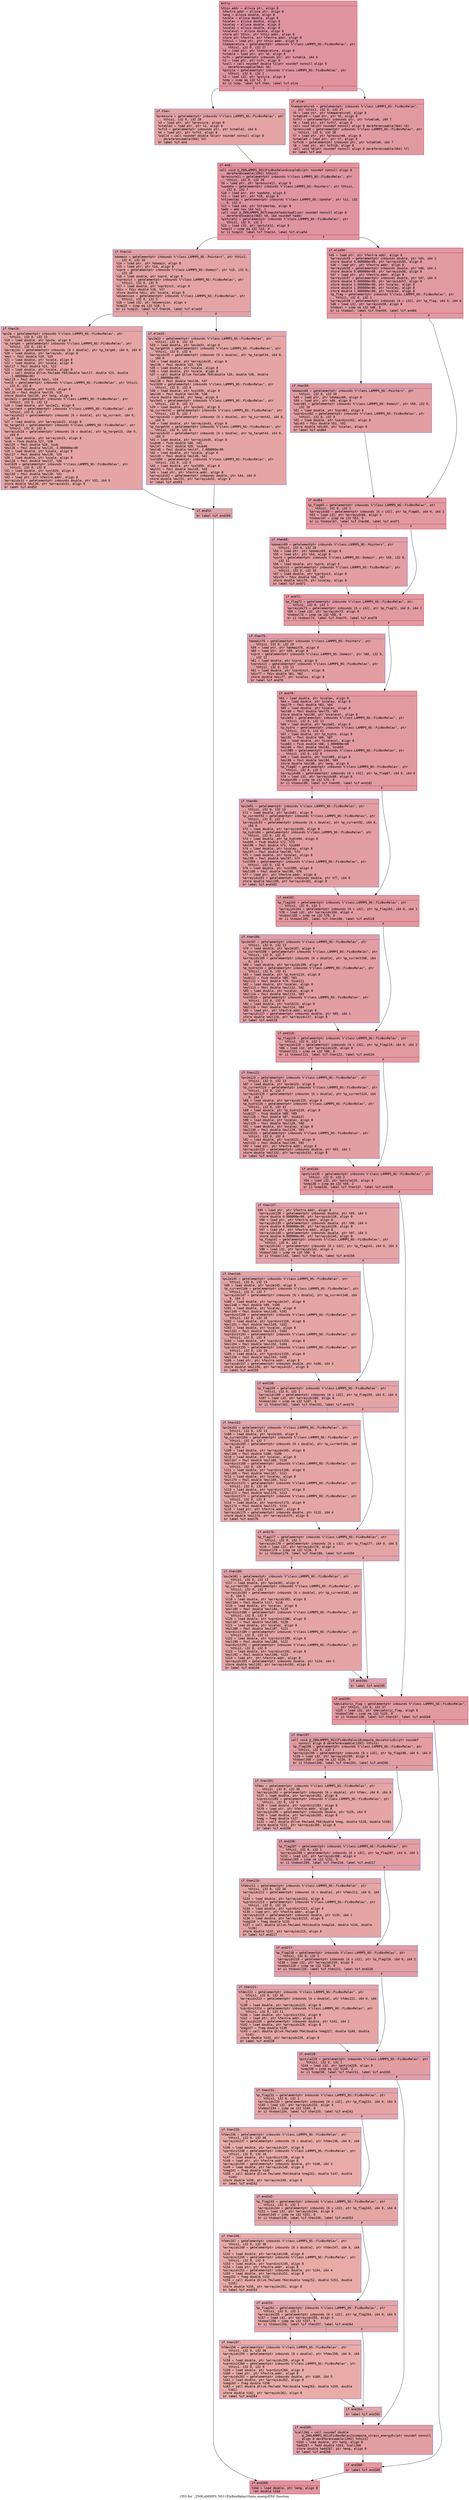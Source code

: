 digraph "CFG for '_ZN9LAMMPS_NS11FixBoxRelax10min_energyEPd' function" {
	label="CFG for '_ZN9LAMMPS_NS11FixBoxRelax10min_energyEPd' function";

	Node0x55810d7d8ea0 [shape=record,color="#b70d28ff", style=filled, fillcolor="#b70d2870" fontname="Courier",label="{entry:\l|  %this.addr = alloca ptr, align 8\l  %fextra.addr = alloca ptr, align 8\l  %eng = alloca double, align 8\l  %scale = alloca double, align 8\l  %scalex = alloca double, align 8\l  %scaley = alloca double, align 8\l  %scalez = alloca double, align 8\l  %scalevol = alloca double, align 8\l  store ptr %this, ptr %this.addr, align 8\l  store ptr %fextra, ptr %fextra.addr, align 8\l  %this1 = load ptr, ptr %this.addr, align 8\l  %temperature = getelementptr inbounds %\"class.LAMMPS_NS::FixBoxRelax\", ptr\l... %this1, i32 0, i32 27\l  %0 = load ptr, ptr %temperature, align 8\l  %vtable = load ptr, ptr %0, align 8\l  %vfn = getelementptr inbounds ptr, ptr %vtable, i64 6\l  %1 = load ptr, ptr %vfn, align 8\l  %call = call noundef double %1(ptr noundef nonnull align 8\l... dereferenceable(564) %0)\l  %pstyle = getelementptr inbounds %\"class.LAMMPS_NS::FixBoxRelax\", ptr\l... %this1, i32 0, i32 2\l  %2 = load i32, ptr %pstyle, align 8\l  %cmp = icmp eq i32 %2, 0\l  br i1 %cmp, label %if.then, label %if.else\l|{<s0>T|<s1>F}}"];
	Node0x55810d7d8ea0:s0 -> Node0x55810d7e21e0[tooltip="entry -> if.then\nProbability 37.50%" ];
	Node0x55810d7d8ea0:s1 -> Node0x55810d7e22b0[tooltip="entry -> if.else\nProbability 62.50%" ];
	Node0x55810d7e21e0 [shape=record,color="#3d50c3ff", style=filled, fillcolor="#c32e3170" fontname="Courier",label="{if.then:\l|  %pressure = getelementptr inbounds %\"class.LAMMPS_NS::FixBoxRelax\", ptr\l... %this1, i32 0, i32 28\l  %3 = load ptr, ptr %pressure, align 8\l  %vtable2 = load ptr, ptr %3, align 8\l  %vfn3 = getelementptr inbounds ptr, ptr %vtable2, i64 6\l  %4 = load ptr, ptr %vfn3, align 8\l  %call4 = call noundef double %4(ptr noundef nonnull align 8\l... dereferenceable(564) %3)\l  br label %if.end\l}"];
	Node0x55810d7e21e0 -> Node0x55810d7e2890[tooltip="if.then -> if.end\nProbability 100.00%" ];
	Node0x55810d7e22b0 [shape=record,color="#b70d28ff", style=filled, fillcolor="#bb1b2c70" fontname="Courier",label="{if.else:\l|  %temperature5 = getelementptr inbounds %\"class.LAMMPS_NS::FixBoxRelax\",\l... ptr %this1, i32 0, i32 27\l  %5 = load ptr, ptr %temperature5, align 8\l  %vtable6 = load ptr, ptr %5, align 8\l  %vfn7 = getelementptr inbounds ptr, ptr %vtable6, i64 7\l  %6 = load ptr, ptr %vfn7, align 8\l  call void %6(ptr noundef nonnull align 8 dereferenceable(564) %5)\l  %pressure8 = getelementptr inbounds %\"class.LAMMPS_NS::FixBoxRelax\", ptr\l... %this1, i32 0, i32 28\l  %7 = load ptr, ptr %pressure8, align 8\l  %vtable9 = load ptr, ptr %7, align 8\l  %vfn10 = getelementptr inbounds ptr, ptr %vtable9, i64 7\l  %8 = load ptr, ptr %vfn10, align 8\l  call void %8(ptr noundef nonnull align 8 dereferenceable(564) %7)\l  br label %if.end\l}"];
	Node0x55810d7e22b0 -> Node0x55810d7e2890[tooltip="if.else -> if.end\nProbability 100.00%" ];
	Node0x55810d7e2890 [shape=record,color="#b70d28ff", style=filled, fillcolor="#b70d2870" fontname="Courier",label="{if.end:\l|  call void @_ZN9LAMMPS_NS11FixBoxRelax6coupleEv(ptr noundef nonnull align 8\l... dereferenceable(1392) %this1)\l  %pressure11 = getelementptr inbounds %\"class.LAMMPS_NS::FixBoxRelax\", ptr\l... %this1, i32 0, i32 28\l  %9 = load ptr, ptr %pressure11, align 8\l  %update = getelementptr inbounds %\"class.LAMMPS_NS::Pointers\", ptr %this1,\l... i32 0, i32 7\l  %10 = load ptr, ptr %update, align 8\l  %11 = load ptr, ptr %10, align 8\l  %ntimestep = getelementptr inbounds %\"class.LAMMPS_NS::Update\", ptr %11, i32\l... 0, i32 4\l  %12 = load i64, ptr %ntimestep, align 8\l  %add = add nsw i64 %12, 1\l  call void @_ZN9LAMMPS_NS7Compute7addstepEl(ptr noundef nonnull align 8\l... dereferenceable(564) %9, i64 noundef %add)\l  %pstyle12 = getelementptr inbounds %\"class.LAMMPS_NS::FixBoxRelax\", ptr\l... %this1, i32 0, i32 2\l  %13 = load i32, ptr %pstyle12, align 8\l  %cmp13 = icmp eq i32 %13, 0\l  br i1 %cmp13, label %if.then14, label %if.else54\l|{<s0>T|<s1>F}}"];
	Node0x55810d7e2890:s0 -> Node0x55810d7e3f50[tooltip="if.end -> if.then14\nProbability 37.50%" ];
	Node0x55810d7e2890:s1 -> Node0x55810d7e4030[tooltip="if.end -> if.else54\nProbability 62.50%" ];
	Node0x55810d7e3f50 [shape=record,color="#3d50c3ff", style=filled, fillcolor="#c32e3170" fontname="Courier",label="{if.then14:\l|  %domain = getelementptr inbounds %\"class.LAMMPS_NS::Pointers\", ptr %this1,\l... i32 0, i32 10\l  %14 = load ptr, ptr %domain, align 8\l  %15 = load ptr, ptr %14, align 8\l  %xprd = getelementptr inbounds %\"class.LAMMPS_NS::Domain\", ptr %15, i32 0,\l... i32 10\l  %16 = load double, ptr %xprd, align 8\l  %xprdinit = getelementptr inbounds %\"class.LAMMPS_NS::FixBoxRelax\", ptr\l... %this1, i32 0, i32 9\l  %17 = load double, ptr %xprdinit, align 8\l  %div = fdiv double %16, %17\l  store double %div, ptr %scale, align 8\l  %dimension = getelementptr inbounds %\"class.LAMMPS_NS::FixBoxRelax\", ptr\l... %this1, i32 0, i32 5\l  %18 = load i32, ptr %dimension, align 4\l  %cmp15 = icmp eq i32 %18, 3\l  br i1 %cmp15, label %if.then16, label %if.else32\l|{<s0>T|<s1>F}}"];
	Node0x55810d7e3f50:s0 -> Node0x55810d7e49c0[tooltip="if.then14 -> if.then16\nProbability 50.00%" ];
	Node0x55810d7e3f50:s1 -> Node0x55810d7e4a40[tooltip="if.then14 -> if.else32\nProbability 50.00%" ];
	Node0x55810d7e49c0 [shape=record,color="#3d50c3ff", style=filled, fillcolor="#c5333470" fontname="Courier",label="{if.then16:\l|  %pv2e = getelementptr inbounds %\"class.LAMMPS_NS::FixBoxRelax\", ptr\l... %this1, i32 0, i32 13\l  %19 = load double, ptr %pv2e, align 8\l  %p_target = getelementptr inbounds %\"class.LAMMPS_NS::FixBoxRelax\", ptr\l... %this1, i32 0, i32 6\l  %arrayidx = getelementptr inbounds [6 x double], ptr %p_target, i64 0, i64 0\l  %20 = load double, ptr %arrayidx, align 8\l  %mul = fmul double %19, %20\l  %21 = load double, ptr %scale, align 8\l  %22 = load double, ptr %scale, align 8\l  %mul17 = fmul double %21, %22\l  %23 = load double, ptr %scale, align 8\l  %24 = call double @llvm.fmuladd.f64(double %mul17, double %23, double\l... -1.000000e+00)\l  %mul19 = fmul double %mul, %24\l  %vol0 = getelementptr inbounds %\"class.LAMMPS_NS::FixBoxRelax\", ptr %this1,\l... i32 0, i32 8\l  %25 = load double, ptr %vol0, align 8\l  %mul20 = fmul double %mul19, %25\l  store double %mul20, ptr %eng, align 8\l  %pv2e21 = getelementptr inbounds %\"class.LAMMPS_NS::FixBoxRelax\", ptr\l... %this1, i32 0, i32 13\l  %26 = load double, ptr %pv2e21, align 8\l  %p_current = getelementptr inbounds %\"class.LAMMPS_NS::FixBoxRelax\", ptr\l... %this1, i32 0, i32 7\l  %arrayidx22 = getelementptr inbounds [6 x double], ptr %p_current, i64 0,\l... i64 0\l  %27 = load double, ptr %arrayidx22, align 8\l  %p_target23 = getelementptr inbounds %\"class.LAMMPS_NS::FixBoxRelax\", ptr\l... %this1, i32 0, i32 6\l  %arrayidx24 = getelementptr inbounds [6 x double], ptr %p_target23, i64 0,\l... i64 0\l  %28 = load double, ptr %arrayidx24, align 8\l  %sub = fsub double %27, %28\l  %mul25 = fmul double %26, %sub\l  %mul26 = fmul double %mul25, 3.000000e+00\l  %29 = load double, ptr %scale, align 8\l  %mul27 = fmul double %mul26, %29\l  %30 = load double, ptr %scale, align 8\l  %mul28 = fmul double %mul27, %30\l  %vol029 = getelementptr inbounds %\"class.LAMMPS_NS::FixBoxRelax\", ptr\l... %this1, i32 0, i32 8\l  %31 = load double, ptr %vol029, align 8\l  %mul30 = fmul double %mul28, %31\l  %32 = load ptr, ptr %fextra.addr, align 8\l  %arrayidx31 = getelementptr inbounds double, ptr %32, i64 0\l  store double %mul30, ptr %arrayidx31, align 8\l  br label %if.end53\l}"];
	Node0x55810d7e49c0 -> Node0x55810d7e67b0[tooltip="if.then16 -> if.end53\nProbability 100.00%" ];
	Node0x55810d7e4a40 [shape=record,color="#3d50c3ff", style=filled, fillcolor="#c5333470" fontname="Courier",label="{if.else32:\l|  %pv2e33 = getelementptr inbounds %\"class.LAMMPS_NS::FixBoxRelax\", ptr\l... %this1, i32 0, i32 13\l  %33 = load double, ptr %pv2e33, align 8\l  %p_target34 = getelementptr inbounds %\"class.LAMMPS_NS::FixBoxRelax\", ptr\l... %this1, i32 0, i32 6\l  %arrayidx35 = getelementptr inbounds [6 x double], ptr %p_target34, i64 0,\l... i64 0\l  %34 = load double, ptr %arrayidx35, align 8\l  %mul36 = fmul double %33, %34\l  %35 = load double, ptr %scale, align 8\l  %36 = load double, ptr %scale, align 8\l  %37 = call double @llvm.fmuladd.f64(double %35, double %36, double\l... -1.000000e+00)\l  %mul38 = fmul double %mul36, %37\l  %vol039 = getelementptr inbounds %\"class.LAMMPS_NS::FixBoxRelax\", ptr\l... %this1, i32 0, i32 8\l  %38 = load double, ptr %vol039, align 8\l  %mul40 = fmul double %mul38, %38\l  store double %mul40, ptr %eng, align 8\l  %pv2e41 = getelementptr inbounds %\"class.LAMMPS_NS::FixBoxRelax\", ptr\l... %this1, i32 0, i32 13\l  %39 = load double, ptr %pv2e41, align 8\l  %p_current42 = getelementptr inbounds %\"class.LAMMPS_NS::FixBoxRelax\", ptr\l... %this1, i32 0, i32 7\l  %arrayidx43 = getelementptr inbounds [6 x double], ptr %p_current42, i64 0,\l... i64 0\l  %40 = load double, ptr %arrayidx43, align 8\l  %p_target44 = getelementptr inbounds %\"class.LAMMPS_NS::FixBoxRelax\", ptr\l... %this1, i32 0, i32 6\l  %arrayidx45 = getelementptr inbounds [6 x double], ptr %p_target44, i64 0,\l... i64 0\l  %41 = load double, ptr %arrayidx45, align 8\l  %sub46 = fsub double %40, %41\l  %mul47 = fmul double %39, %sub46\l  %mul48 = fmul double %mul47, 2.000000e+00\l  %42 = load double, ptr %scale, align 8\l  %mul49 = fmul double %mul48, %42\l  %vol050 = getelementptr inbounds %\"class.LAMMPS_NS::FixBoxRelax\", ptr\l... %this1, i32 0, i32 8\l  %43 = load double, ptr %vol050, align 8\l  %mul51 = fmul double %mul49, %43\l  %44 = load ptr, ptr %fextra.addr, align 8\l  %arrayidx52 = getelementptr inbounds double, ptr %44, i64 0\l  store double %mul51, ptr %arrayidx52, align 8\l  br label %if.end53\l}"];
	Node0x55810d7e4a40 -> Node0x55810d7e67b0[tooltip="if.else32 -> if.end53\nProbability 100.00%" ];
	Node0x55810d7e67b0 [shape=record,color="#3d50c3ff", style=filled, fillcolor="#c32e3170" fontname="Courier",label="{if.end53:\l|  br label %if.end269\l}"];
	Node0x55810d7e67b0 -> Node0x55810d7e7fd0[tooltip="if.end53 -> if.end269\nProbability 100.00%" ];
	Node0x55810d7e4030 [shape=record,color="#b70d28ff", style=filled, fillcolor="#bb1b2c70" fontname="Courier",label="{if.else54:\l|  %45 = load ptr, ptr %fextra.addr, align 8\l  %arrayidx55 = getelementptr inbounds double, ptr %45, i64 2\l  store double 0.000000e+00, ptr %arrayidx55, align 8\l  %46 = load ptr, ptr %fextra.addr, align 8\l  %arrayidx56 = getelementptr inbounds double, ptr %46, i64 1\l  store double 0.000000e+00, ptr %arrayidx56, align 8\l  %47 = load ptr, ptr %fextra.addr, align 8\l  %arrayidx57 = getelementptr inbounds double, ptr %47, i64 0\l  store double 0.000000e+00, ptr %arrayidx57, align 8\l  store double 1.000000e+00, ptr %scalez, align 8\l  store double 1.000000e+00, ptr %scaley, align 8\l  store double 1.000000e+00, ptr %scalex, align 8\l  %p_flag = getelementptr inbounds %\"class.LAMMPS_NS::FixBoxRelax\", ptr\l... %this1, i32 0, i32 1\l  %arrayidx58 = getelementptr inbounds [6 x i32], ptr %p_flag, i64 0, i64 0\l  %48 = load i32, ptr %arrayidx58, align 8\l  %tobool = icmp ne i32 %48, 0\l  br i1 %tobool, label %if.then59, label %if.end64\l|{<s0>T|<s1>F}}"];
	Node0x55810d7e4030:s0 -> Node0x55810d7e9380[tooltip="if.else54 -> if.then59\nProbability 62.50%" ];
	Node0x55810d7e4030:s1 -> Node0x55810d7e9400[tooltip="if.else54 -> if.end64\nProbability 37.50%" ];
	Node0x55810d7e9380 [shape=record,color="#3d50c3ff", style=filled, fillcolor="#be242e70" fontname="Courier",label="{if.then59:\l|  %domain60 = getelementptr inbounds %\"class.LAMMPS_NS::Pointers\", ptr\l... %this1, i32 0, i32 10\l  %49 = load ptr, ptr %domain60, align 8\l  %50 = load ptr, ptr %49, align 8\l  %xprd61 = getelementptr inbounds %\"class.LAMMPS_NS::Domain\", ptr %50, i32 0,\l... i32 10\l  %51 = load double, ptr %xprd61, align 8\l  %xprdinit62 = getelementptr inbounds %\"class.LAMMPS_NS::FixBoxRelax\", ptr\l... %this1, i32 0, i32 9\l  %52 = load double, ptr %xprdinit62, align 8\l  %div63 = fdiv double %51, %52\l  store double %div63, ptr %scalex, align 8\l  br label %if.end64\l}"];
	Node0x55810d7e9380 -> Node0x55810d7e9400[tooltip="if.then59 -> if.end64\nProbability 100.00%" ];
	Node0x55810d7e9400 [shape=record,color="#b70d28ff", style=filled, fillcolor="#bb1b2c70" fontname="Courier",label="{if.end64:\l|  %p_flag65 = getelementptr inbounds %\"class.LAMMPS_NS::FixBoxRelax\", ptr\l... %this1, i32 0, i32 1\l  %arrayidx66 = getelementptr inbounds [6 x i32], ptr %p_flag65, i64 0, i64 1\l  %53 = load i32, ptr %arrayidx66, align 4\l  %tobool67 = icmp ne i32 %53, 0\l  br i1 %tobool67, label %if.then68, label %if.end71\l|{<s0>T|<s1>F}}"];
	Node0x55810d7e9400:s0 -> Node0x55810d7ea4d0[tooltip="if.end64 -> if.then68\nProbability 62.50%" ];
	Node0x55810d7e9400:s1 -> Node0x55810d7ea550[tooltip="if.end64 -> if.end71\nProbability 37.50%" ];
	Node0x55810d7ea4d0 [shape=record,color="#3d50c3ff", style=filled, fillcolor="#be242e70" fontname="Courier",label="{if.then68:\l|  %domain69 = getelementptr inbounds %\"class.LAMMPS_NS::Pointers\", ptr\l... %this1, i32 0, i32 10\l  %54 = load ptr, ptr %domain69, align 8\l  %55 = load ptr, ptr %54, align 8\l  %yprd = getelementptr inbounds %\"class.LAMMPS_NS::Domain\", ptr %55, i32 0,\l... i32 11\l  %56 = load double, ptr %yprd, align 8\l  %yprdinit = getelementptr inbounds %\"class.LAMMPS_NS::FixBoxRelax\", ptr\l... %this1, i32 0, i32 10\l  %57 = load double, ptr %yprdinit, align 8\l  %div70 = fdiv double %56, %57\l  store double %div70, ptr %scaley, align 8\l  br label %if.end71\l}"];
	Node0x55810d7ea4d0 -> Node0x55810d7ea550[tooltip="if.then68 -> if.end71\nProbability 100.00%" ];
	Node0x55810d7ea550 [shape=record,color="#b70d28ff", style=filled, fillcolor="#bb1b2c70" fontname="Courier",label="{if.end71:\l|  %p_flag72 = getelementptr inbounds %\"class.LAMMPS_NS::FixBoxRelax\", ptr\l... %this1, i32 0, i32 1\l  %arrayidx73 = getelementptr inbounds [6 x i32], ptr %p_flag72, i64 0, i64 2\l  %58 = load i32, ptr %arrayidx73, align 8\l  %tobool74 = icmp ne i32 %58, 0\l  br i1 %tobool74, label %if.then75, label %if.end78\l|{<s0>T|<s1>F}}"];
	Node0x55810d7ea550:s0 -> Node0x55810d7eb020[tooltip="if.end71 -> if.then75\nProbability 62.50%" ];
	Node0x55810d7ea550:s1 -> Node0x55810d7eb0a0[tooltip="if.end71 -> if.end78\nProbability 37.50%" ];
	Node0x55810d7eb020 [shape=record,color="#3d50c3ff", style=filled, fillcolor="#be242e70" fontname="Courier",label="{if.then75:\l|  %domain76 = getelementptr inbounds %\"class.LAMMPS_NS::Pointers\", ptr\l... %this1, i32 0, i32 10\l  %59 = load ptr, ptr %domain76, align 8\l  %60 = load ptr, ptr %59, align 8\l  %zprd = getelementptr inbounds %\"class.LAMMPS_NS::Domain\", ptr %60, i32 0,\l... i32 12\l  %61 = load double, ptr %zprd, align 8\l  %zprdinit = getelementptr inbounds %\"class.LAMMPS_NS::FixBoxRelax\", ptr\l... %this1, i32 0, i32 11\l  %62 = load double, ptr %zprdinit, align 8\l  %div77 = fdiv double %61, %62\l  store double %div77, ptr %scalez, align 8\l  br label %if.end78\l}"];
	Node0x55810d7eb020 -> Node0x55810d7eb0a0[tooltip="if.then75 -> if.end78\nProbability 100.00%" ];
	Node0x55810d7eb0a0 [shape=record,color="#b70d28ff", style=filled, fillcolor="#bb1b2c70" fontname="Courier",label="{if.end78:\l|  %63 = load double, ptr %scalex, align 8\l  %64 = load double, ptr %scaley, align 8\l  %mul79 = fmul double %63, %64\l  %65 = load double, ptr %scalez, align 8\l  %mul80 = fmul double %mul79, %65\l  store double %mul80, ptr %scalevol, align 8\l  %pv2e81 = getelementptr inbounds %\"class.LAMMPS_NS::FixBoxRelax\", ptr\l... %this1, i32 0, i32 13\l  %66 = load double, ptr %pv2e81, align 8\l  %p_hydro = getelementptr inbounds %\"class.LAMMPS_NS::FixBoxRelax\", ptr\l... %this1, i32 0, i32 41\l  %67 = load double, ptr %p_hydro, align 8\l  %mul82 = fmul double %66, %67\l  %68 = load double, ptr %scalevol, align 8\l  %sub83 = fsub double %68, 1.000000e+00\l  %mul84 = fmul double %mul82, %sub83\l  %vol085 = getelementptr inbounds %\"class.LAMMPS_NS::FixBoxRelax\", ptr\l... %this1, i32 0, i32 8\l  %69 = load double, ptr %vol085, align 8\l  %mul86 = fmul double %mul84, %69\l  store double %mul86, ptr %eng, align 8\l  %p_flag87 = getelementptr inbounds %\"class.LAMMPS_NS::FixBoxRelax\", ptr\l... %this1, i32 0, i32 1\l  %arrayidx88 = getelementptr inbounds [6 x i32], ptr %p_flag87, i64 0, i64 0\l  %70 = load i32, ptr %arrayidx88, align 8\l  %tobool89 = icmp ne i32 %70, 0\l  br i1 %tobool89, label %if.then90, label %if.end102\l|{<s0>T|<s1>F}}"];
	Node0x55810d7eb0a0:s0 -> Node0x55810d7ec6f0[tooltip="if.end78 -> if.then90\nProbability 62.50%" ];
	Node0x55810d7eb0a0:s1 -> Node0x55810d7ec770[tooltip="if.end78 -> if.end102\nProbability 37.50%" ];
	Node0x55810d7ec6f0 [shape=record,color="#3d50c3ff", style=filled, fillcolor="#be242e70" fontname="Courier",label="{if.then90:\l|  %pv2e91 = getelementptr inbounds %\"class.LAMMPS_NS::FixBoxRelax\", ptr\l... %this1, i32 0, i32 13\l  %71 = load double, ptr %pv2e91, align 8\l  %p_current92 = getelementptr inbounds %\"class.LAMMPS_NS::FixBoxRelax\", ptr\l... %this1, i32 0, i32 7\l  %arrayidx93 = getelementptr inbounds [6 x double], ptr %p_current92, i64 0,\l... i64 0\l  %72 = load double, ptr %arrayidx93, align 8\l  %p_hydro94 = getelementptr inbounds %\"class.LAMMPS_NS::FixBoxRelax\", ptr\l... %this1, i32 0, i32 41\l  %73 = load double, ptr %p_hydro94, align 8\l  %sub95 = fsub double %72, %73\l  %mul96 = fmul double %71, %sub95\l  %74 = load double, ptr %scaley, align 8\l  %mul97 = fmul double %mul96, %74\l  %75 = load double, ptr %scalez, align 8\l  %mul98 = fmul double %mul97, %75\l  %vol099 = getelementptr inbounds %\"class.LAMMPS_NS::FixBoxRelax\", ptr\l... %this1, i32 0, i32 8\l  %76 = load double, ptr %vol099, align 8\l  %mul100 = fmul double %mul98, %76\l  %77 = load ptr, ptr %fextra.addr, align 8\l  %arrayidx101 = getelementptr inbounds double, ptr %77, i64 0\l  store double %mul100, ptr %arrayidx101, align 8\l  br label %if.end102\l}"];
	Node0x55810d7ec6f0 -> Node0x55810d7ec770[tooltip="if.then90 -> if.end102\nProbability 100.00%" ];
	Node0x55810d7ec770 [shape=record,color="#b70d28ff", style=filled, fillcolor="#bb1b2c70" fontname="Courier",label="{if.end102:\l|  %p_flag103 = getelementptr inbounds %\"class.LAMMPS_NS::FixBoxRelax\", ptr\l... %this1, i32 0, i32 1\l  %arrayidx104 = getelementptr inbounds [6 x i32], ptr %p_flag103, i64 0, i64 1\l  %78 = load i32, ptr %arrayidx104, align 4\l  %tobool105 = icmp ne i32 %78, 0\l  br i1 %tobool105, label %if.then106, label %if.end118\l|{<s0>T|<s1>F}}"];
	Node0x55810d7ec770:s0 -> Node0x55810d7ed920[tooltip="if.end102 -> if.then106\nProbability 62.50%" ];
	Node0x55810d7ec770:s1 -> Node0x55810d7ed9a0[tooltip="if.end102 -> if.end118\nProbability 37.50%" ];
	Node0x55810d7ed920 [shape=record,color="#3d50c3ff", style=filled, fillcolor="#be242e70" fontname="Courier",label="{if.then106:\l|  %pv2e107 = getelementptr inbounds %\"class.LAMMPS_NS::FixBoxRelax\", ptr\l... %this1, i32 0, i32 13\l  %79 = load double, ptr %pv2e107, align 8\l  %p_current108 = getelementptr inbounds %\"class.LAMMPS_NS::FixBoxRelax\", ptr\l... %this1, i32 0, i32 7\l  %arrayidx109 = getelementptr inbounds [6 x double], ptr %p_current108, i64\l... 0, i64 1\l  %80 = load double, ptr %arrayidx109, align 8\l  %p_hydro110 = getelementptr inbounds %\"class.LAMMPS_NS::FixBoxRelax\", ptr\l... %this1, i32 0, i32 41\l  %81 = load double, ptr %p_hydro110, align 8\l  %sub111 = fsub double %80, %81\l  %mul112 = fmul double %79, %sub111\l  %82 = load double, ptr %scalex, align 8\l  %mul113 = fmul double %mul112, %82\l  %83 = load double, ptr %scalez, align 8\l  %mul114 = fmul double %mul113, %83\l  %vol0115 = getelementptr inbounds %\"class.LAMMPS_NS::FixBoxRelax\", ptr\l... %this1, i32 0, i32 8\l  %84 = load double, ptr %vol0115, align 8\l  %mul116 = fmul double %mul114, %84\l  %85 = load ptr, ptr %fextra.addr, align 8\l  %arrayidx117 = getelementptr inbounds double, ptr %85, i64 1\l  store double %mul116, ptr %arrayidx117, align 8\l  br label %if.end118\l}"];
	Node0x55810d7ed920 -> Node0x55810d7ed9a0[tooltip="if.then106 -> if.end118\nProbability 100.00%" ];
	Node0x55810d7ed9a0 [shape=record,color="#b70d28ff", style=filled, fillcolor="#bb1b2c70" fontname="Courier",label="{if.end118:\l|  %p_flag119 = getelementptr inbounds %\"class.LAMMPS_NS::FixBoxRelax\", ptr\l... %this1, i32 0, i32 1\l  %arrayidx120 = getelementptr inbounds [6 x i32], ptr %p_flag119, i64 0, i64 2\l  %86 = load i32, ptr %arrayidx120, align 8\l  %tobool121 = icmp ne i32 %86, 0\l  br i1 %tobool121, label %if.then122, label %if.end134\l|{<s0>T|<s1>F}}"];
	Node0x55810d7ed9a0:s0 -> Node0x55810d7eeb50[tooltip="if.end118 -> if.then122\nProbability 62.50%" ];
	Node0x55810d7ed9a0:s1 -> Node0x55810d7eebd0[tooltip="if.end118 -> if.end134\nProbability 37.50%" ];
	Node0x55810d7eeb50 [shape=record,color="#3d50c3ff", style=filled, fillcolor="#be242e70" fontname="Courier",label="{if.then122:\l|  %pv2e123 = getelementptr inbounds %\"class.LAMMPS_NS::FixBoxRelax\", ptr\l... %this1, i32 0, i32 13\l  %87 = load double, ptr %pv2e123, align 8\l  %p_current124 = getelementptr inbounds %\"class.LAMMPS_NS::FixBoxRelax\", ptr\l... %this1, i32 0, i32 7\l  %arrayidx125 = getelementptr inbounds [6 x double], ptr %p_current124, i64\l... 0, i64 2\l  %88 = load double, ptr %arrayidx125, align 8\l  %p_hydro126 = getelementptr inbounds %\"class.LAMMPS_NS::FixBoxRelax\", ptr\l... %this1, i32 0, i32 41\l  %89 = load double, ptr %p_hydro126, align 8\l  %sub127 = fsub double %88, %89\l  %mul128 = fmul double %87, %sub127\l  %90 = load double, ptr %scalex, align 8\l  %mul129 = fmul double %mul128, %90\l  %91 = load double, ptr %scaley, align 8\l  %mul130 = fmul double %mul129, %91\l  %vol0131 = getelementptr inbounds %\"class.LAMMPS_NS::FixBoxRelax\", ptr\l... %this1, i32 0, i32 8\l  %92 = load double, ptr %vol0131, align 8\l  %mul132 = fmul double %mul130, %92\l  %93 = load ptr, ptr %fextra.addr, align 8\l  %arrayidx133 = getelementptr inbounds double, ptr %93, i64 2\l  store double %mul132, ptr %arrayidx133, align 8\l  br label %if.end134\l}"];
	Node0x55810d7eeb50 -> Node0x55810d7eebd0[tooltip="if.then122 -> if.end134\nProbability 100.00%" ];
	Node0x55810d7eebd0 [shape=record,color="#b70d28ff", style=filled, fillcolor="#bb1b2c70" fontname="Courier",label="{if.end134:\l|  %pstyle135 = getelementptr inbounds %\"class.LAMMPS_NS::FixBoxRelax\", ptr\l... %this1, i32 0, i32 2\l  %94 = load i32, ptr %pstyle135, align 8\l  %cmp136 = icmp eq i32 %94, 2\l  br i1 %cmp136, label %if.then137, label %if.end195\l|{<s0>T|<s1>F}}"];
	Node0x55810d7eebd0:s0 -> Node0x55810d7efc80[tooltip="if.end134 -> if.then137\nProbability 50.00%" ];
	Node0x55810d7eebd0:s1 -> Node0x55810d7efd00[tooltip="if.end134 -> if.end195\nProbability 50.00%" ];
	Node0x55810d7efc80 [shape=record,color="#3d50c3ff", style=filled, fillcolor="#c32e3170" fontname="Courier",label="{if.then137:\l|  %95 = load ptr, ptr %fextra.addr, align 8\l  %arrayidx138 = getelementptr inbounds double, ptr %95, i64 5\l  store double 0.000000e+00, ptr %arrayidx138, align 8\l  %96 = load ptr, ptr %fextra.addr, align 8\l  %arrayidx139 = getelementptr inbounds double, ptr %96, i64 4\l  store double 0.000000e+00, ptr %arrayidx139, align 8\l  %97 = load ptr, ptr %fextra.addr, align 8\l  %arrayidx140 = getelementptr inbounds double, ptr %97, i64 3\l  store double 0.000000e+00, ptr %arrayidx140, align 8\l  %p_flag141 = getelementptr inbounds %\"class.LAMMPS_NS::FixBoxRelax\", ptr\l... %this1, i32 0, i32 1\l  %arrayidx142 = getelementptr inbounds [6 x i32], ptr %p_flag141, i64 0, i64 3\l  %98 = load i32, ptr %arrayidx142, align 4\l  %tobool143 = icmp ne i32 %98, 0\l  br i1 %tobool143, label %if.then144, label %if.end158\l|{<s0>T|<s1>F}}"];
	Node0x55810d7efc80:s0 -> Node0x55810d7f0f50[tooltip="if.then137 -> if.then144\nProbability 62.50%" ];
	Node0x55810d7efc80:s1 -> Node0x55810d7f0fa0[tooltip="if.then137 -> if.end158\nProbability 37.50%" ];
	Node0x55810d7f0f50 [shape=record,color="#3d50c3ff", style=filled, fillcolor="#c5333470" fontname="Courier",label="{if.then144:\l|  %pv2e145 = getelementptr inbounds %\"class.LAMMPS_NS::FixBoxRelax\", ptr\l... %this1, i32 0, i32 13\l  %99 = load double, ptr %pv2e145, align 8\l  %p_current146 = getelementptr inbounds %\"class.LAMMPS_NS::FixBoxRelax\", ptr\l... %this1, i32 0, i32 7\l  %arrayidx147 = getelementptr inbounds [6 x double], ptr %p_current146, i64\l... 0, i64 3\l  %100 = load double, ptr %arrayidx147, align 8\l  %mul148 = fmul double %99, %100\l  %101 = load double, ptr %scaley, align 8\l  %mul149 = fmul double %mul148, %101\l  %yprdinit150 = getelementptr inbounds %\"class.LAMMPS_NS::FixBoxRelax\", ptr\l... %this1, i32 0, i32 10\l  %102 = load double, ptr %yprdinit150, align 8\l  %mul151 = fmul double %mul149, %102\l  %103 = load double, ptr %scalex, align 8\l  %mul152 = fmul double %mul151, %103\l  %xprdinit153 = getelementptr inbounds %\"class.LAMMPS_NS::FixBoxRelax\", ptr\l... %this1, i32 0, i32 9\l  %104 = load double, ptr %xprdinit153, align 8\l  %mul154 = fmul double %mul152, %104\l  %yprdinit155 = getelementptr inbounds %\"class.LAMMPS_NS::FixBoxRelax\", ptr\l... %this1, i32 0, i32 10\l  %105 = load double, ptr %yprdinit155, align 8\l  %mul156 = fmul double %mul154, %105\l  %106 = load ptr, ptr %fextra.addr, align 8\l  %arrayidx157 = getelementptr inbounds double, ptr %106, i64 3\l  store double %mul156, ptr %arrayidx157, align 8\l  br label %if.end158\l}"];
	Node0x55810d7f0f50 -> Node0x55810d7f0fa0[tooltip="if.then144 -> if.end158\nProbability 100.00%" ];
	Node0x55810d7f0fa0 [shape=record,color="#3d50c3ff", style=filled, fillcolor="#c32e3170" fontname="Courier",label="{if.end158:\l|  %p_flag159 = getelementptr inbounds %\"class.LAMMPS_NS::FixBoxRelax\", ptr\l... %this1, i32 0, i32 1\l  %arrayidx160 = getelementptr inbounds [6 x i32], ptr %p_flag159, i64 0, i64 4\l  %107 = load i32, ptr %arrayidx160, align 8\l  %tobool161 = icmp ne i32 %107, 0\l  br i1 %tobool161, label %if.then162, label %if.end176\l|{<s0>T|<s1>F}}"];
	Node0x55810d7f0fa0:s0 -> Node0x55810d7f3000[tooltip="if.end158 -> if.then162\nProbability 62.50%" ];
	Node0x55810d7f0fa0:s1 -> Node0x55810d7f3080[tooltip="if.end158 -> if.end176\nProbability 37.50%" ];
	Node0x55810d7f3000 [shape=record,color="#3d50c3ff", style=filled, fillcolor="#c5333470" fontname="Courier",label="{if.then162:\l|  %pv2e163 = getelementptr inbounds %\"class.LAMMPS_NS::FixBoxRelax\", ptr\l... %this1, i32 0, i32 13\l  %108 = load double, ptr %pv2e163, align 8\l  %p_current164 = getelementptr inbounds %\"class.LAMMPS_NS::FixBoxRelax\", ptr\l... %this1, i32 0, i32 7\l  %arrayidx165 = getelementptr inbounds [6 x double], ptr %p_current164, i64\l... 0, i64 4\l  %109 = load double, ptr %arrayidx165, align 8\l  %mul166 = fmul double %108, %109\l  %110 = load double, ptr %scalex, align 8\l  %mul167 = fmul double %mul166, %110\l  %xprdinit168 = getelementptr inbounds %\"class.LAMMPS_NS::FixBoxRelax\", ptr\l... %this1, i32 0, i32 9\l  %111 = load double, ptr %xprdinit168, align 8\l  %mul169 = fmul double %mul167, %111\l  %112 = load double, ptr %scaley, align 8\l  %mul170 = fmul double %mul169, %112\l  %yprdinit171 = getelementptr inbounds %\"class.LAMMPS_NS::FixBoxRelax\", ptr\l... %this1, i32 0, i32 10\l  %113 = load double, ptr %yprdinit171, align 8\l  %mul172 = fmul double %mul170, %113\l  %xprdinit173 = getelementptr inbounds %\"class.LAMMPS_NS::FixBoxRelax\", ptr\l... %this1, i32 0, i32 9\l  %114 = load double, ptr %xprdinit173, align 8\l  %mul174 = fmul double %mul172, %114\l  %115 = load ptr, ptr %fextra.addr, align 8\l  %arrayidx175 = getelementptr inbounds double, ptr %115, i64 4\l  store double %mul174, ptr %arrayidx175, align 8\l  br label %if.end176\l}"];
	Node0x55810d7f3000 -> Node0x55810d7f3080[tooltip="if.then162 -> if.end176\nProbability 100.00%" ];
	Node0x55810d7f3080 [shape=record,color="#3d50c3ff", style=filled, fillcolor="#c32e3170" fontname="Courier",label="{if.end176:\l|  %p_flag177 = getelementptr inbounds %\"class.LAMMPS_NS::FixBoxRelax\", ptr\l... %this1, i32 0, i32 1\l  %arrayidx178 = getelementptr inbounds [6 x i32], ptr %p_flag177, i64 0, i64 5\l  %116 = load i32, ptr %arrayidx178, align 4\l  %tobool179 = icmp ne i32 %116, 0\l  br i1 %tobool179, label %if.then180, label %if.end194\l|{<s0>T|<s1>F}}"];
	Node0x55810d7f3080:s0 -> Node0x55810d7f4440[tooltip="if.end176 -> if.then180\nProbability 62.50%" ];
	Node0x55810d7f3080:s1 -> Node0x55810d7f44c0[tooltip="if.end176 -> if.end194\nProbability 37.50%" ];
	Node0x55810d7f4440 [shape=record,color="#3d50c3ff", style=filled, fillcolor="#c5333470" fontname="Courier",label="{if.then180:\l|  %pv2e181 = getelementptr inbounds %\"class.LAMMPS_NS::FixBoxRelax\", ptr\l... %this1, i32 0, i32 13\l  %117 = load double, ptr %pv2e181, align 8\l  %p_current182 = getelementptr inbounds %\"class.LAMMPS_NS::FixBoxRelax\", ptr\l... %this1, i32 0, i32 7\l  %arrayidx183 = getelementptr inbounds [6 x double], ptr %p_current182, i64\l... 0, i64 5\l  %118 = load double, ptr %arrayidx183, align 8\l  %mul184 = fmul double %117, %118\l  %119 = load double, ptr %scalex, align 8\l  %mul185 = fmul double %mul184, %119\l  %xprdinit186 = getelementptr inbounds %\"class.LAMMPS_NS::FixBoxRelax\", ptr\l... %this1, i32 0, i32 9\l  %120 = load double, ptr %xprdinit186, align 8\l  %mul187 = fmul double %mul185, %120\l  %121 = load double, ptr %scalez, align 8\l  %mul188 = fmul double %mul187, %121\l  %zprdinit189 = getelementptr inbounds %\"class.LAMMPS_NS::FixBoxRelax\", ptr\l... %this1, i32 0, i32 11\l  %122 = load double, ptr %zprdinit189, align 8\l  %mul190 = fmul double %mul188, %122\l  %xprdinit191 = getelementptr inbounds %\"class.LAMMPS_NS::FixBoxRelax\", ptr\l... %this1, i32 0, i32 9\l  %123 = load double, ptr %xprdinit191, align 8\l  %mul192 = fmul double %mul190, %123\l  %124 = load ptr, ptr %fextra.addr, align 8\l  %arrayidx193 = getelementptr inbounds double, ptr %124, i64 5\l  store double %mul192, ptr %arrayidx193, align 8\l  br label %if.end194\l}"];
	Node0x55810d7f4440 -> Node0x55810d7f44c0[tooltip="if.then180 -> if.end194\nProbability 100.00%" ];
	Node0x55810d7f44c0 [shape=record,color="#3d50c3ff", style=filled, fillcolor="#c32e3170" fontname="Courier",label="{if.end194:\l|  br label %if.end195\l}"];
	Node0x55810d7f44c0 -> Node0x55810d7efd00[tooltip="if.end194 -> if.end195\nProbability 100.00%" ];
	Node0x55810d7efd00 [shape=record,color="#b70d28ff", style=filled, fillcolor="#bb1b2c70" fontname="Courier",label="{if.end195:\l|  %deviatoric_flag = getelementptr inbounds %\"class.LAMMPS_NS::FixBoxRelax\",\l... ptr %this1, i32 0, i32 37\l  %125 = load i32, ptr %deviatoric_flag, align 8\l  %tobool196 = icmp ne i32 %125, 0\l  br i1 %tobool196, label %if.then197, label %if.end268\l|{<s0>T|<s1>F}}"];
	Node0x55810d7efd00:s0 -> Node0x55810d7f5820[tooltip="if.end195 -> if.then197\nProbability 62.50%" ];
	Node0x55810d7efd00:s1 -> Node0x55810d7f58a0[tooltip="if.end195 -> if.end268\nProbability 37.50%" ];
	Node0x55810d7f5820 [shape=record,color="#3d50c3ff", style=filled, fillcolor="#be242e70" fontname="Courier",label="{if.then197:\l|  call void @_ZN9LAMMPS_NS11FixBoxRelax18compute_deviatoricEv(ptr noundef\l... nonnull align 8 dereferenceable(1392) %this1)\l  %p_flag198 = getelementptr inbounds %\"class.LAMMPS_NS::FixBoxRelax\", ptr\l... %this1, i32 0, i32 1\l  %arrayidx199 = getelementptr inbounds [6 x i32], ptr %p_flag198, i64 0, i64 0\l  %126 = load i32, ptr %arrayidx199, align 8\l  %tobool200 = icmp ne i32 %126, 0\l  br i1 %tobool200, label %if.then201, label %if.end206\l|{<s0>T|<s1>F}}"];
	Node0x55810d7f5820:s0 -> Node0x55810d7f5f00[tooltip="if.then197 -> if.then201\nProbability 62.50%" ];
	Node0x55810d7f5820:s1 -> Node0x55810d7f5f80[tooltip="if.then197 -> if.end206\nProbability 37.50%" ];
	Node0x55810d7f5f00 [shape=record,color="#3d50c3ff", style=filled, fillcolor="#c5333470" fontname="Courier",label="{if.then201:\l|  %fdev = getelementptr inbounds %\"class.LAMMPS_NS::FixBoxRelax\", ptr\l... %this1, i32 0, i32 36\l  %arrayidx202 = getelementptr inbounds [6 x double], ptr %fdev, i64 0, i64 0\l  %127 = load double, ptr %arrayidx202, align 8\l  %xprdinit203 = getelementptr inbounds %\"class.LAMMPS_NS::FixBoxRelax\", ptr\l... %this1, i32 0, i32 9\l  %128 = load double, ptr %xprdinit203, align 8\l  %129 = load ptr, ptr %fextra.addr, align 8\l  %arrayidx205 = getelementptr inbounds double, ptr %129, i64 0\l  %130 = load double, ptr %arrayidx205, align 8\l  %neg = fneg double %127\l  %131 = call double @llvm.fmuladd.f64(double %neg, double %128, double %130)\l  store double %131, ptr %arrayidx205, align 8\l  br label %if.end206\l}"];
	Node0x55810d7f5f00 -> Node0x55810d7f5f80[tooltip="if.then201 -> if.end206\nProbability 100.00%" ];
	Node0x55810d7f5f80 [shape=record,color="#3d50c3ff", style=filled, fillcolor="#be242e70" fontname="Courier",label="{if.end206:\l|  %p_flag207 = getelementptr inbounds %\"class.LAMMPS_NS::FixBoxRelax\", ptr\l... %this1, i32 0, i32 1\l  %arrayidx208 = getelementptr inbounds [6 x i32], ptr %p_flag207, i64 0, i64 1\l  %132 = load i32, ptr %arrayidx208, align 4\l  %tobool209 = icmp ne i32 %132, 0\l  br i1 %tobool209, label %if.then210, label %if.end217\l|{<s0>T|<s1>F}}"];
	Node0x55810d7f5f80:s0 -> Node0x55810d7f6c00[tooltip="if.end206 -> if.then210\nProbability 62.50%" ];
	Node0x55810d7f5f80:s1 -> Node0x55810d7f6c80[tooltip="if.end206 -> if.end217\nProbability 37.50%" ];
	Node0x55810d7f6c00 [shape=record,color="#3d50c3ff", style=filled, fillcolor="#c5333470" fontname="Courier",label="{if.then210:\l|  %fdev211 = getelementptr inbounds %\"class.LAMMPS_NS::FixBoxRelax\", ptr\l... %this1, i32 0, i32 36\l  %arrayidx212 = getelementptr inbounds [6 x double], ptr %fdev211, i64 0, i64\l... 1\l  %133 = load double, ptr %arrayidx212, align 8\l  %yprdinit213 = getelementptr inbounds %\"class.LAMMPS_NS::FixBoxRelax\", ptr\l... %this1, i32 0, i32 10\l  %134 = load double, ptr %yprdinit213, align 8\l  %135 = load ptr, ptr %fextra.addr, align 8\l  %arrayidx215 = getelementptr inbounds double, ptr %135, i64 1\l  %136 = load double, ptr %arrayidx215, align 8\l  %neg216 = fneg double %133\l  %137 = call double @llvm.fmuladd.f64(double %neg216, double %134, double\l... %136)\l  store double %137, ptr %arrayidx215, align 8\l  br label %if.end217\l}"];
	Node0x55810d7f6c00 -> Node0x55810d7f6c80[tooltip="if.then210 -> if.end217\nProbability 100.00%" ];
	Node0x55810d7f6c80 [shape=record,color="#3d50c3ff", style=filled, fillcolor="#be242e70" fontname="Courier",label="{if.end217:\l|  %p_flag218 = getelementptr inbounds %\"class.LAMMPS_NS::FixBoxRelax\", ptr\l... %this1, i32 0, i32 1\l  %arrayidx219 = getelementptr inbounds [6 x i32], ptr %p_flag218, i64 0, i64 2\l  %138 = load i32, ptr %arrayidx219, align 8\l  %tobool220 = icmp ne i32 %138, 0\l  br i1 %tobool220, label %if.then221, label %if.end228\l|{<s0>T|<s1>F}}"];
	Node0x55810d7f6c80:s0 -> Node0x55810d7f7930[tooltip="if.end217 -> if.then221\nProbability 62.50%" ];
	Node0x55810d7f6c80:s1 -> Node0x55810d7f79b0[tooltip="if.end217 -> if.end228\nProbability 37.50%" ];
	Node0x55810d7f7930 [shape=record,color="#3d50c3ff", style=filled, fillcolor="#c5333470" fontname="Courier",label="{if.then221:\l|  %fdev222 = getelementptr inbounds %\"class.LAMMPS_NS::FixBoxRelax\", ptr\l... %this1, i32 0, i32 36\l  %arrayidx223 = getelementptr inbounds [6 x double], ptr %fdev222, i64 0, i64\l... 2\l  %139 = load double, ptr %arrayidx223, align 8\l  %zprdinit224 = getelementptr inbounds %\"class.LAMMPS_NS::FixBoxRelax\", ptr\l... %this1, i32 0, i32 11\l  %140 = load double, ptr %zprdinit224, align 8\l  %141 = load ptr, ptr %fextra.addr, align 8\l  %arrayidx226 = getelementptr inbounds double, ptr %141, i64 2\l  %142 = load double, ptr %arrayidx226, align 8\l  %neg227 = fneg double %139\l  %143 = call double @llvm.fmuladd.f64(double %neg227, double %140, double\l... %142)\l  store double %143, ptr %arrayidx226, align 8\l  br label %if.end228\l}"];
	Node0x55810d7f7930 -> Node0x55810d7f79b0[tooltip="if.then221 -> if.end228\nProbability 100.00%" ];
	Node0x55810d7f79b0 [shape=record,color="#3d50c3ff", style=filled, fillcolor="#be242e70" fontname="Courier",label="{if.end228:\l|  %pstyle229 = getelementptr inbounds %\"class.LAMMPS_NS::FixBoxRelax\", ptr\l... %this1, i32 0, i32 2\l  %144 = load i32, ptr %pstyle229, align 8\l  %cmp230 = icmp eq i32 %144, 2\l  br i1 %cmp230, label %if.then231, label %if.end265\l|{<s0>T|<s1>F}}"];
	Node0x55810d7f79b0:s0 -> Node0x55810d7f8570[tooltip="if.end228 -> if.then231\nProbability 50.00%" ];
	Node0x55810d7f79b0:s1 -> Node0x55810d7f85c0[tooltip="if.end228 -> if.end265\nProbability 50.00%" ];
	Node0x55810d7f8570 [shape=record,color="#3d50c3ff", style=filled, fillcolor="#c5333470" fontname="Courier",label="{if.then231:\l|  %p_flag232 = getelementptr inbounds %\"class.LAMMPS_NS::FixBoxRelax\", ptr\l... %this1, i32 0, i32 1\l  %arrayidx233 = getelementptr inbounds [6 x i32], ptr %p_flag232, i64 0, i64 3\l  %145 = load i32, ptr %arrayidx233, align 4\l  %tobool234 = icmp ne i32 %145, 0\l  br i1 %tobool234, label %if.then235, label %if.end242\l|{<s0>T|<s1>F}}"];
	Node0x55810d7f8570:s0 -> Node0x55810d7f8a10[tooltip="if.then231 -> if.then235\nProbability 62.50%" ];
	Node0x55810d7f8570:s1 -> Node0x55810d7f8a90[tooltip="if.then231 -> if.end242\nProbability 37.50%" ];
	Node0x55810d7f8a10 [shape=record,color="#3d50c3ff", style=filled, fillcolor="#cc403a70" fontname="Courier",label="{if.then235:\l|  %fdev236 = getelementptr inbounds %\"class.LAMMPS_NS::FixBoxRelax\", ptr\l... %this1, i32 0, i32 36\l  %arrayidx237 = getelementptr inbounds [6 x double], ptr %fdev236, i64 0, i64\l... 3\l  %146 = load double, ptr %arrayidx237, align 8\l  %yprdinit238 = getelementptr inbounds %\"class.LAMMPS_NS::FixBoxRelax\", ptr\l... %this1, i32 0, i32 10\l  %147 = load double, ptr %yprdinit238, align 8\l  %148 = load ptr, ptr %fextra.addr, align 8\l  %arrayidx240 = getelementptr inbounds double, ptr %148, i64 3\l  %149 = load double, ptr %arrayidx240, align 8\l  %neg241 = fneg double %146\l  %150 = call double @llvm.fmuladd.f64(double %neg241, double %147, double\l... %149)\l  store double %150, ptr %arrayidx240, align 8\l  br label %if.end242\l}"];
	Node0x55810d7f8a10 -> Node0x55810d7f8a90[tooltip="if.then235 -> if.end242\nProbability 100.00%" ];
	Node0x55810d7f8a90 [shape=record,color="#3d50c3ff", style=filled, fillcolor="#c5333470" fontname="Courier",label="{if.end242:\l|  %p_flag243 = getelementptr inbounds %\"class.LAMMPS_NS::FixBoxRelax\", ptr\l... %this1, i32 0, i32 1\l  %arrayidx244 = getelementptr inbounds [6 x i32], ptr %p_flag243, i64 0, i64 4\l  %151 = load i32, ptr %arrayidx244, align 8\l  %tobool245 = icmp ne i32 %151, 0\l  br i1 %tobool245, label %if.then246, label %if.end253\l|{<s0>T|<s1>F}}"];
	Node0x55810d7f8a90:s0 -> Node0x55810d7f97c0[tooltip="if.end242 -> if.then246\nProbability 62.50%" ];
	Node0x55810d7f8a90:s1 -> Node0x55810d7f9840[tooltip="if.end242 -> if.end253\nProbability 37.50%" ];
	Node0x55810d7f97c0 [shape=record,color="#3d50c3ff", style=filled, fillcolor="#cc403a70" fontname="Courier",label="{if.then246:\l|  %fdev247 = getelementptr inbounds %\"class.LAMMPS_NS::FixBoxRelax\", ptr\l... %this1, i32 0, i32 36\l  %arrayidx248 = getelementptr inbounds [6 x double], ptr %fdev247, i64 0, i64\l... 4\l  %152 = load double, ptr %arrayidx248, align 8\l  %xprdinit249 = getelementptr inbounds %\"class.LAMMPS_NS::FixBoxRelax\", ptr\l... %this1, i32 0, i32 9\l  %153 = load double, ptr %xprdinit249, align 8\l  %154 = load ptr, ptr %fextra.addr, align 8\l  %arrayidx251 = getelementptr inbounds double, ptr %154, i64 4\l  %155 = load double, ptr %arrayidx251, align 8\l  %neg252 = fneg double %152\l  %156 = call double @llvm.fmuladd.f64(double %neg252, double %153, double\l... %155)\l  store double %156, ptr %arrayidx251, align 8\l  br label %if.end253\l}"];
	Node0x55810d7f97c0 -> Node0x55810d7f9840[tooltip="if.then246 -> if.end253\nProbability 100.00%" ];
	Node0x55810d7f9840 [shape=record,color="#3d50c3ff", style=filled, fillcolor="#c5333470" fontname="Courier",label="{if.end253:\l|  %p_flag254 = getelementptr inbounds %\"class.LAMMPS_NS::FixBoxRelax\", ptr\l... %this1, i32 0, i32 1\l  %arrayidx255 = getelementptr inbounds [6 x i32], ptr %p_flag254, i64 0, i64 5\l  %157 = load i32, ptr %arrayidx255, align 4\l  %tobool256 = icmp ne i32 %157, 0\l  br i1 %tobool256, label %if.then257, label %if.end264\l|{<s0>T|<s1>F}}"];
	Node0x55810d7f9840:s0 -> Node0x55810d7fa4f0[tooltip="if.end253 -> if.then257\nProbability 62.50%" ];
	Node0x55810d7f9840:s1 -> Node0x55810d7fa570[tooltip="if.end253 -> if.end264\nProbability 37.50%" ];
	Node0x55810d7fa4f0 [shape=record,color="#3d50c3ff", style=filled, fillcolor="#cc403a70" fontname="Courier",label="{if.then257:\l|  %fdev258 = getelementptr inbounds %\"class.LAMMPS_NS::FixBoxRelax\", ptr\l... %this1, i32 0, i32 36\l  %arrayidx259 = getelementptr inbounds [6 x double], ptr %fdev258, i64 0, i64\l... 5\l  %158 = load double, ptr %arrayidx259, align 8\l  %xprdinit260 = getelementptr inbounds %\"class.LAMMPS_NS::FixBoxRelax\", ptr\l... %this1, i32 0, i32 9\l  %159 = load double, ptr %xprdinit260, align 8\l  %160 = load ptr, ptr %fextra.addr, align 8\l  %arrayidx262 = getelementptr inbounds double, ptr %160, i64 5\l  %161 = load double, ptr %arrayidx262, align 8\l  %neg263 = fneg double %158\l  %162 = call double @llvm.fmuladd.f64(double %neg263, double %159, double\l... %161)\l  store double %162, ptr %arrayidx262, align 8\l  br label %if.end264\l}"];
	Node0x55810d7fa4f0 -> Node0x55810d7fa570[tooltip="if.then257 -> if.end264\nProbability 100.00%" ];
	Node0x55810d7fa570 [shape=record,color="#3d50c3ff", style=filled, fillcolor="#c5333470" fontname="Courier",label="{if.end264:\l|  br label %if.end265\l}"];
	Node0x55810d7fa570 -> Node0x55810d7f85c0[tooltip="if.end264 -> if.end265\nProbability 100.00%" ];
	Node0x55810d7f85c0 [shape=record,color="#3d50c3ff", style=filled, fillcolor="#be242e70" fontname="Courier",label="{if.end265:\l|  %call266 = call noundef double\l... @_ZN9LAMMPS_NS11FixBoxRelax21compute_strain_energyEv(ptr noundef nonnull\l... align 8 dereferenceable(1392) %this1)\l  %163 = load double, ptr %eng, align 8\l  %add267 = fadd double %163, %call266\l  store double %add267, ptr %eng, align 8\l  br label %if.end268\l}"];
	Node0x55810d7f85c0 -> Node0x55810d7f58a0[tooltip="if.end265 -> if.end268\nProbability 100.00%" ];
	Node0x55810d7f58a0 [shape=record,color="#b70d28ff", style=filled, fillcolor="#bb1b2c70" fontname="Courier",label="{if.end268:\l|  br label %if.end269\l}"];
	Node0x55810d7f58a0 -> Node0x55810d7e7fd0[tooltip="if.end268 -> if.end269\nProbability 100.00%" ];
	Node0x55810d7e7fd0 [shape=record,color="#b70d28ff", style=filled, fillcolor="#b70d2870" fontname="Courier",label="{if.end269:\l|  %164 = load double, ptr %eng, align 8\l  ret double %164\l}"];
}
